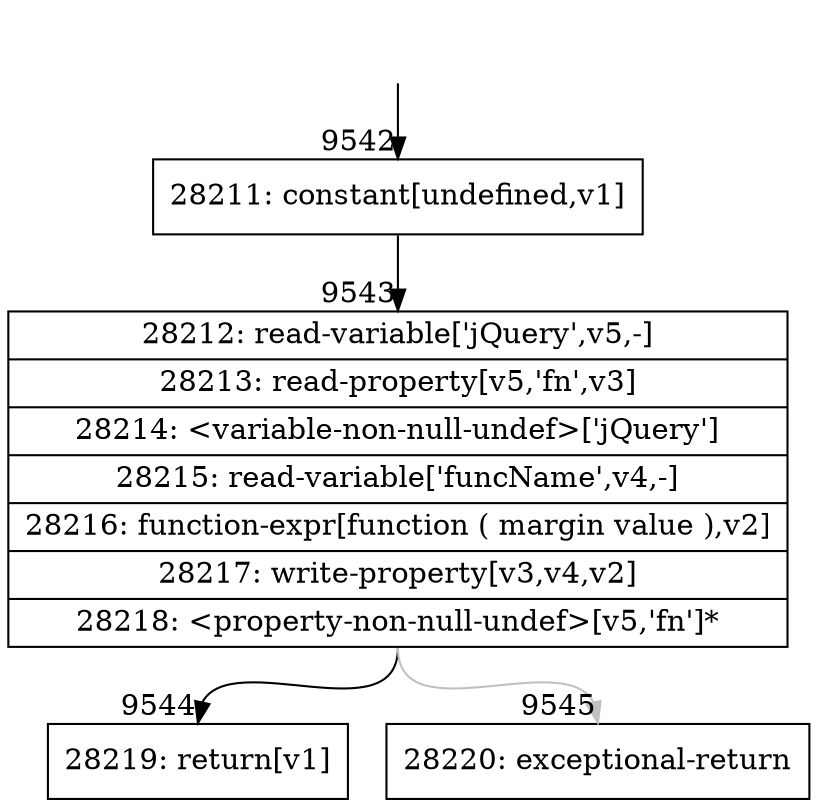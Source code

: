 digraph {
rankdir="TD"
BB_entry591[shape=none,label=""];
BB_entry591 -> BB9542 [tailport=s, headport=n, headlabel="    9542"]
BB9542 [shape=record label="{28211: constant[undefined,v1]}" ] 
BB9542 -> BB9543 [tailport=s, headport=n, headlabel="      9543"]
BB9543 [shape=record label="{28212: read-variable['jQuery',v5,-]|28213: read-property[v5,'fn',v3]|28214: \<variable-non-null-undef\>['jQuery']|28215: read-variable['funcName',v4,-]|28216: function-expr[function ( margin value ),v2]|28217: write-property[v3,v4,v2]|28218: \<property-non-null-undef\>[v5,'fn']*}" ] 
BB9543 -> BB9544 [tailport=s, headport=n, headlabel="      9544"]
BB9543 -> BB9545 [tailport=s, headport=n, color=gray, headlabel="      9545"]
BB9544 [shape=record label="{28219: return[v1]}" ] 
BB9545 [shape=record label="{28220: exceptional-return}" ] 
}
